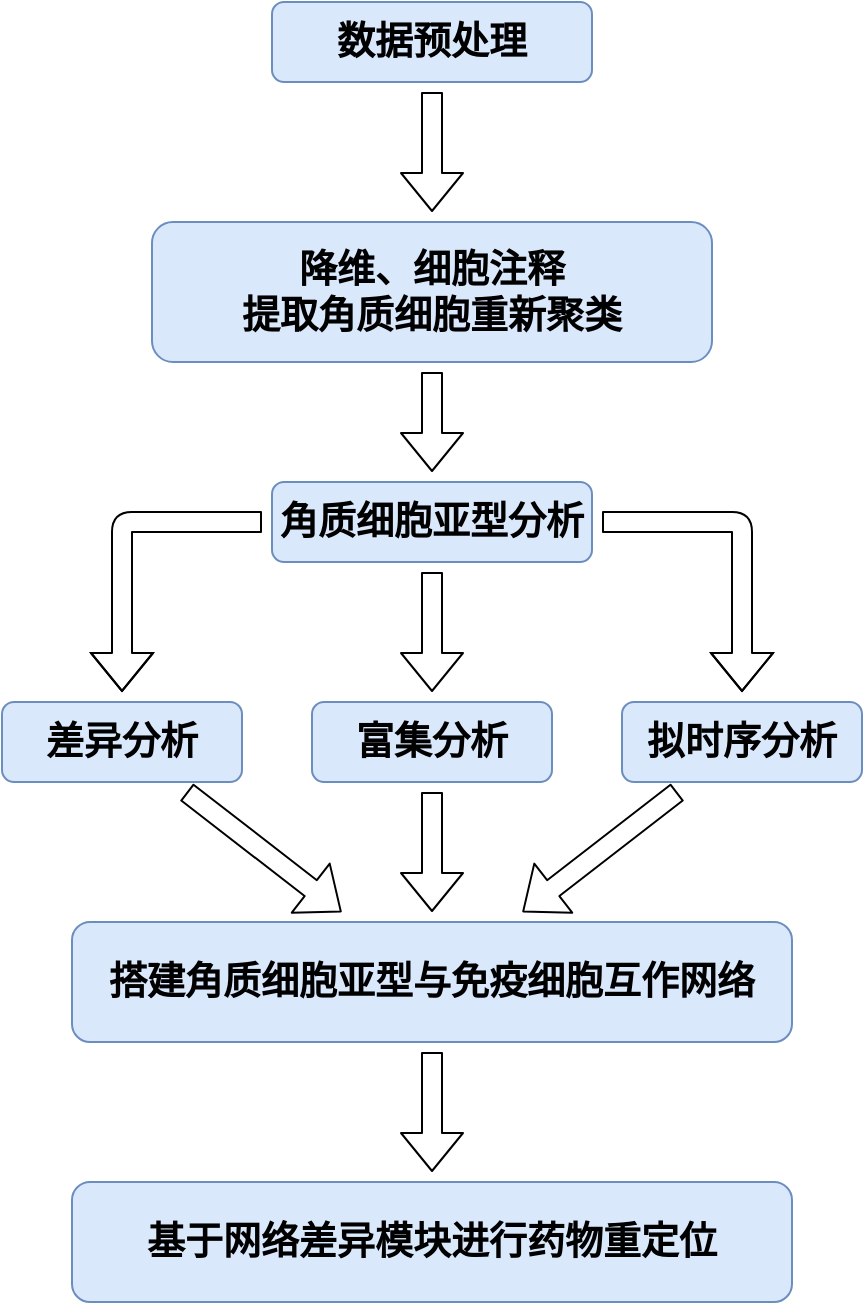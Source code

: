<mxfile version="20.5.3" type="github">
  <diagram id="OCgsaDfr58Ob6co63XAB" name="第 1 页">
    <mxGraphModel dx="1422" dy="754" grid="1" gridSize="10" guides="1" tooltips="1" connect="1" arrows="1" fold="1" page="1" pageScale="1" pageWidth="827" pageHeight="1169" math="0" shadow="0">
      <root>
        <mxCell id="0" />
        <mxCell id="1" parent="0" />
        <mxCell id="U4EY4mMdTLBNbBclIab2-33" value="" style="edgeStyle=orthogonalEdgeStyle;shape=flexArrow;rounded=1;orthogonalLoop=1;jettySize=auto;html=1;strokeColor=default;strokeWidth=1;fontFamily=Helvetica;fontSize=19;sourcePerimeterSpacing=5;targetPerimeterSpacing=5;fillColor=none;elbow=vertical;" edge="1" parent="1" source="U4EY4mMdTLBNbBclIab2-1" target="U4EY4mMdTLBNbBclIab2-32">
          <mxGeometry relative="1" as="geometry" />
        </mxCell>
        <mxCell id="U4EY4mMdTLBNbBclIab2-1" value="&lt;b&gt;&lt;font style=&quot;font-size: 19px;&quot;&gt;数据预处理&lt;/font&gt;&lt;/b&gt;" style="rounded=1;whiteSpace=wrap;html=1;strokeColor=#6c8ebf;fillColor=#dae8fc;" vertex="1" parent="1">
          <mxGeometry x="350" y="30" width="160" height="40" as="geometry" />
        </mxCell>
        <mxCell id="U4EY4mMdTLBNbBclIab2-21" value="" style="shape=flexArrow;rounded=1;orthogonalLoop=1;jettySize=auto;html=1;strokeColor=default;strokeWidth=1;fontFamily=Helvetica;fontSize=19;sourcePerimeterSpacing=5;targetPerimeterSpacing=5;fillColor=none;edgeStyle=orthogonalEdgeStyle;elbow=vertical;" edge="1" parent="1" source="U4EY4mMdTLBNbBclIab2-2" target="U4EY4mMdTLBNbBclIab2-20">
          <mxGeometry relative="1" as="geometry" />
        </mxCell>
        <mxCell id="U4EY4mMdTLBNbBclIab2-25" value="" style="edgeStyle=orthogonalEdgeStyle;shape=flexArrow;rounded=1;orthogonalLoop=1;jettySize=auto;html=1;strokeColor=default;strokeWidth=1;fontFamily=Helvetica;fontSize=19;sourcePerimeterSpacing=5;targetPerimeterSpacing=5;fillColor=none;" edge="1" parent="1" source="U4EY4mMdTLBNbBclIab2-2" target="U4EY4mMdTLBNbBclIab2-22">
          <mxGeometry relative="1" as="geometry" />
        </mxCell>
        <mxCell id="U4EY4mMdTLBNbBclIab2-27" value="" style="edgeStyle=none;shape=flexArrow;rounded=1;orthogonalLoop=1;jettySize=auto;html=1;strokeColor=default;strokeWidth=1;fontFamily=Helvetica;fontSize=19;sourcePerimeterSpacing=5;targetPerimeterSpacing=5;fillColor=none;" edge="1" parent="1" source="U4EY4mMdTLBNbBclIab2-2" target="U4EY4mMdTLBNbBclIab2-26">
          <mxGeometry relative="1" as="geometry" />
        </mxCell>
        <mxCell id="U4EY4mMdTLBNbBclIab2-2" value="&lt;b style=&quot;&quot;&gt;&lt;font style=&quot;font-size: 19px;&quot;&gt;角质细胞亚型分析&lt;/font&gt;&lt;br&gt;&lt;/b&gt;" style="rounded=1;whiteSpace=wrap;html=1;strokeColor=#6c8ebf;fillColor=#dae8fc;" vertex="1" parent="1">
          <mxGeometry x="350" y="270" width="160" height="40" as="geometry" />
        </mxCell>
        <mxCell id="U4EY4mMdTLBNbBclIab2-17" value="" style="edgeStyle=none;shape=flexArrow;rounded=1;orthogonalLoop=1;jettySize=auto;html=1;strokeColor=default;strokeWidth=1;fontFamily=Helvetica;fontSize=19;sourcePerimeterSpacing=5;targetPerimeterSpacing=5;fillColor=none;" edge="1" parent="1" source="U4EY4mMdTLBNbBclIab2-13" target="U4EY4mMdTLBNbBclIab2-16">
          <mxGeometry relative="1" as="geometry" />
        </mxCell>
        <mxCell id="U4EY4mMdTLBNbBclIab2-13" value="&lt;font style=&quot;font-size: 19px;&quot;&gt;&lt;b&gt;搭建角质细胞亚型与免疫细胞互作网络&lt;/b&gt;&lt;/font&gt;" style="whiteSpace=wrap;html=1;fillColor=#dae8fc;strokeColor=#6c8ebf;rounded=1;" vertex="1" parent="1">
          <mxGeometry x="250" y="490" width="360" height="60" as="geometry" />
        </mxCell>
        <mxCell id="U4EY4mMdTLBNbBclIab2-16" value="基于网络差异模块进行药物重定位" style="whiteSpace=wrap;html=1;fillColor=#dae8fc;strokeColor=#6c8ebf;rounded=1;fontStyle=1;fontSize=19;" vertex="1" parent="1">
          <mxGeometry x="250" y="620" width="360" height="60" as="geometry" />
        </mxCell>
        <mxCell id="U4EY4mMdTLBNbBclIab2-35" value="" style="edgeStyle=none;shape=flexArrow;rounded=1;orthogonalLoop=1;jettySize=auto;html=1;strokeColor=default;strokeWidth=1;fontFamily=Helvetica;fontSize=19;sourcePerimeterSpacing=5;targetPerimeterSpacing=5;fillColor=none;elbow=vertical;" edge="1" parent="1" source="U4EY4mMdTLBNbBclIab2-20" target="U4EY4mMdTLBNbBclIab2-13">
          <mxGeometry relative="1" as="geometry" />
        </mxCell>
        <mxCell id="U4EY4mMdTLBNbBclIab2-20" value="&lt;b&gt;&lt;font style=&quot;font-size: 19px;&quot;&gt;差异分析&lt;/font&gt;&lt;/b&gt;" style="whiteSpace=wrap;html=1;fillColor=#dae8fc;strokeColor=#6c8ebf;rounded=1;" vertex="1" parent="1">
          <mxGeometry x="215" y="380" width="120" height="40" as="geometry" />
        </mxCell>
        <mxCell id="U4EY4mMdTLBNbBclIab2-37" value="" style="edgeStyle=none;shape=flexArrow;rounded=1;orthogonalLoop=1;jettySize=auto;html=1;strokeColor=default;strokeWidth=1;fontFamily=Helvetica;fontSize=19;sourcePerimeterSpacing=5;targetPerimeterSpacing=5;fillColor=none;elbow=vertical;" edge="1" parent="1" source="U4EY4mMdTLBNbBclIab2-22" target="U4EY4mMdTLBNbBclIab2-13">
          <mxGeometry relative="1" as="geometry" />
        </mxCell>
        <mxCell id="U4EY4mMdTLBNbBclIab2-22" value="&lt;b&gt;&lt;font style=&quot;font-size: 19px;&quot;&gt;拟时序分析&lt;/font&gt;&lt;/b&gt;" style="whiteSpace=wrap;html=1;fillColor=#dae8fc;strokeColor=#6c8ebf;rounded=1;" vertex="1" parent="1">
          <mxGeometry x="525" y="380" width="120" height="40" as="geometry" />
        </mxCell>
        <mxCell id="U4EY4mMdTLBNbBclIab2-36" value="" style="edgeStyle=none;shape=flexArrow;rounded=1;orthogonalLoop=1;jettySize=auto;html=1;strokeColor=default;strokeWidth=1;fontFamily=Helvetica;fontSize=19;sourcePerimeterSpacing=5;targetPerimeterSpacing=5;fillColor=none;elbow=vertical;" edge="1" parent="1" source="U4EY4mMdTLBNbBclIab2-26" target="U4EY4mMdTLBNbBclIab2-13">
          <mxGeometry relative="1" as="geometry" />
        </mxCell>
        <mxCell id="U4EY4mMdTLBNbBclIab2-26" value="&lt;b&gt;&lt;font style=&quot;font-size: 19px;&quot;&gt;富集分析&lt;/font&gt;&lt;/b&gt;" style="whiteSpace=wrap;html=1;fillColor=#dae8fc;strokeColor=#6c8ebf;rounded=1;" vertex="1" parent="1">
          <mxGeometry x="370" y="380" width="120" height="40" as="geometry" />
        </mxCell>
        <mxCell id="U4EY4mMdTLBNbBclIab2-34" value="" style="shape=flexArrow;rounded=1;orthogonalLoop=1;jettySize=auto;html=1;strokeColor=default;strokeWidth=1;fontFamily=Helvetica;fontSize=19;sourcePerimeterSpacing=5;targetPerimeterSpacing=5;fillColor=none;elbow=vertical;" edge="1" parent="1" source="U4EY4mMdTLBNbBclIab2-32" target="U4EY4mMdTLBNbBclIab2-2">
          <mxGeometry relative="1" as="geometry" />
        </mxCell>
        <mxCell id="U4EY4mMdTLBNbBclIab2-32" value="&lt;span style=&quot;font-size: 19px;&quot;&gt;&lt;b&gt;降维、细胞注释&lt;br&gt;提取角质细胞重新聚类&lt;br&gt;&lt;/b&gt;&lt;/span&gt;" style="rounded=1;whiteSpace=wrap;html=1;strokeColor=#6c8ebf;fillColor=#dae8fc;" vertex="1" parent="1">
          <mxGeometry x="290" y="140" width="280" height="70" as="geometry" />
        </mxCell>
      </root>
    </mxGraphModel>
  </diagram>
</mxfile>
